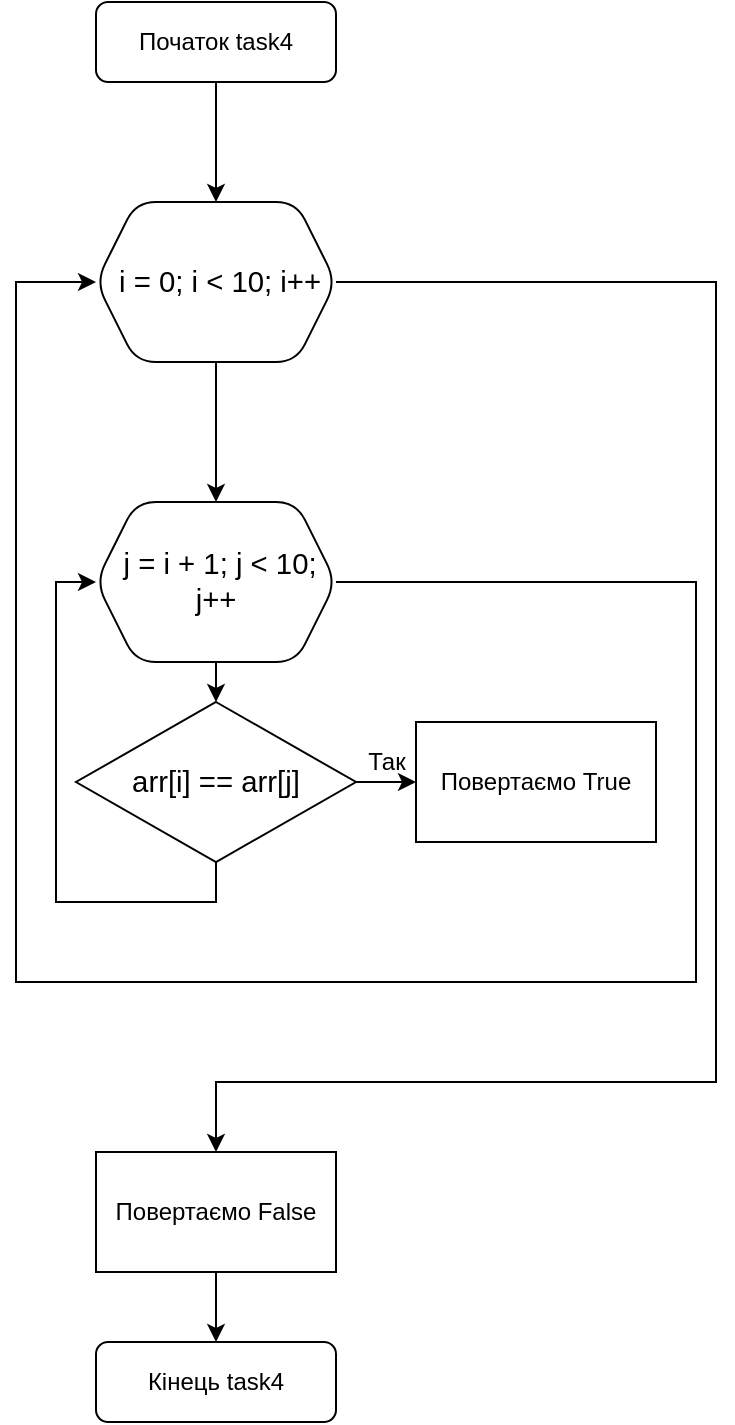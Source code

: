 <mxfile version="14.4.7" type="device"><diagram id="qmtTp1tMCzcSRsP4bWiW" name="Page-1"><mxGraphModel dx="1384" dy="731" grid="1" gridSize="10" guides="1" tooltips="1" connect="1" arrows="1" fold="1" page="1" pageScale="1" pageWidth="827" pageHeight="1169" math="0" shadow="0"><root><mxCell id="0"/><mxCell id="1" parent="0"/><mxCell id="T_yLgOLI5hkQQMkXe5O--17" value="" style="edgeStyle=orthogonalEdgeStyle;rounded=0;orthogonalLoop=1;jettySize=auto;html=1;" edge="1" parent="1" source="T_yLgOLI5hkQQMkXe5O--2" target="T_yLgOLI5hkQQMkXe5O--16"><mxGeometry relative="1" as="geometry"/></mxCell><mxCell id="T_yLgOLI5hkQQMkXe5O--2" value="Початок task4" style="rounded=1;whiteSpace=wrap;html=1;fontSize=12;glass=0;strokeWidth=1;shadow=0;" vertex="1" parent="1"><mxGeometry x="160" y="10" width="120" height="40" as="geometry"/></mxCell><mxCell id="T_yLgOLI5hkQQMkXe5O--3" value="Кінець task4" style="rounded=1;whiteSpace=wrap;html=1;fontSize=12;glass=0;strokeWidth=1;shadow=0;" vertex="1" parent="1"><mxGeometry x="160" y="680" width="120" height="40" as="geometry"/></mxCell><mxCell id="T_yLgOLI5hkQQMkXe5O--6" value="" style="edgeStyle=orthogonalEdgeStyle;rounded=0;orthogonalLoop=1;jettySize=auto;html=1;" edge="1" parent="1" source="T_yLgOLI5hkQQMkXe5O--8"><mxGeometry relative="1" as="geometry"><mxPoint x="220" y="360" as="targetPoint"/></mxGeometry></mxCell><mxCell id="T_yLgOLI5hkQQMkXe5O--20" style="edgeStyle=orthogonalEdgeStyle;rounded=0;orthogonalLoop=1;jettySize=auto;html=1;exitX=1;exitY=0.5;exitDx=0;exitDy=0;entryX=0;entryY=0.5;entryDx=0;entryDy=0;" edge="1" parent="1" source="T_yLgOLI5hkQQMkXe5O--8" target="T_yLgOLI5hkQQMkXe5O--16"><mxGeometry relative="1" as="geometry"><mxPoint x="90" y="150" as="targetPoint"/><Array as="points"><mxPoint x="460" y="300"/><mxPoint x="460" y="500"/><mxPoint x="120" y="500"/><mxPoint x="120" y="150"/></Array></mxGeometry></mxCell><mxCell id="T_yLgOLI5hkQQMkXe5O--8" value="&lt;span id=&quot;docs-internal-guid-4c9b2063-7fff-ea54-ed30-79b918d0f857&quot;&gt;&lt;span style=&quot;font-size: 11pt ; font-family: &amp;#34;calibri&amp;#34; , sans-serif ; background-color: transparent ; vertical-align: baseline&quot;&gt;&amp;nbsp;j = i + 1; j &amp;lt; 10; j++&lt;/span&gt;&lt;/span&gt;" style="shape=hexagon;perimeter=hexagonPerimeter2;whiteSpace=wrap;html=1;fixedSize=1;rounded=1;shadow=0;strokeWidth=1;glass=0;" vertex="1" parent="1"><mxGeometry x="160" y="260" width="120" height="80" as="geometry"/></mxCell><mxCell id="T_yLgOLI5hkQQMkXe5O--9" value="" style="edgeStyle=orthogonalEdgeStyle;rounded=0;orthogonalLoop=1;jettySize=auto;html=1;" edge="1" parent="1" source="T_yLgOLI5hkQQMkXe5O--10" target="T_yLgOLI5hkQQMkXe5O--12"><mxGeometry relative="1" as="geometry"/></mxCell><mxCell id="T_yLgOLI5hkQQMkXe5O--19" style="edgeStyle=orthogonalEdgeStyle;rounded=0;orthogonalLoop=1;jettySize=auto;html=1;exitX=0.5;exitY=1;exitDx=0;exitDy=0;entryX=0;entryY=0.5;entryDx=0;entryDy=0;" edge="1" parent="1" source="T_yLgOLI5hkQQMkXe5O--10" target="T_yLgOLI5hkQQMkXe5O--8"><mxGeometry relative="1" as="geometry"><mxPoint x="130" y="300" as="targetPoint"/><Array as="points"><mxPoint x="220" y="460"/><mxPoint x="140" y="460"/><mxPoint x="140" y="300"/></Array></mxGeometry></mxCell><mxCell id="T_yLgOLI5hkQQMkXe5O--10" value="&lt;span id=&quot;docs-internal-guid-3239bdd4-7fff-05d2-49c1-e8b8d7549b56&quot;&gt;&lt;span style=&quot;font-size: 11pt ; font-family: &amp;#34;calibri&amp;#34; , sans-serif ; background-color: transparent ; vertical-align: baseline&quot;&gt;arr[i] == arr[j]&lt;/span&gt;&lt;/span&gt;" style="rhombus;whiteSpace=wrap;html=1;" vertex="1" parent="1"><mxGeometry x="150" y="360" width="140" height="80" as="geometry"/></mxCell><mxCell id="T_yLgOLI5hkQQMkXe5O--12" value="Повертаємо True" style="whiteSpace=wrap;html=1;" vertex="1" parent="1"><mxGeometry x="320" y="370" width="120" height="60" as="geometry"/></mxCell><mxCell id="T_yLgOLI5hkQQMkXe5O--13" value="Так" style="text;html=1;align=center;verticalAlign=middle;resizable=0;points=[];autosize=1;" vertex="1" parent="1"><mxGeometry x="290" y="380" width="30" height="20" as="geometry"/></mxCell><mxCell id="T_yLgOLI5hkQQMkXe5O--14" style="edgeStyle=orthogonalEdgeStyle;rounded=0;orthogonalLoop=1;jettySize=auto;html=1;exitX=0.5;exitY=1;exitDx=0;exitDy=0;entryX=0.5;entryY=0;entryDx=0;entryDy=0;" edge="1" parent="1" source="T_yLgOLI5hkQQMkXe5O--16" target="T_yLgOLI5hkQQMkXe5O--8"><mxGeometry relative="1" as="geometry"><mxPoint x="220" y="230" as="sourcePoint"/></mxGeometry></mxCell><mxCell id="T_yLgOLI5hkQQMkXe5O--21" style="edgeStyle=orthogonalEdgeStyle;rounded=0;orthogonalLoop=1;jettySize=auto;html=1;exitX=1;exitY=0.5;exitDx=0;exitDy=0;entryX=0.5;entryY=0;entryDx=0;entryDy=0;" edge="1" parent="1" source="T_yLgOLI5hkQQMkXe5O--16" target="T_yLgOLI5hkQQMkXe5O--18"><mxGeometry relative="1" as="geometry"><mxPoint x="240" y="560" as="targetPoint"/><Array as="points"><mxPoint x="470" y="150"/><mxPoint x="470" y="550"/><mxPoint x="220" y="550"/></Array></mxGeometry></mxCell><mxCell id="T_yLgOLI5hkQQMkXe5O--16" value="&lt;span id=&quot;docs-internal-guid-ea2d6341-7fff-c52e-f357-d4ca5caa0adf&quot;&gt;&lt;span style=&quot;font-size: 11pt ; font-family: &amp;#34;calibri&amp;#34; , sans-serif ; background-color: transparent ; vertical-align: baseline&quot;&gt;&amp;nbsp;i = 0; i &amp;lt; 10; i++&lt;/span&gt;&lt;/span&gt;" style="shape=hexagon;perimeter=hexagonPerimeter2;whiteSpace=wrap;html=1;fixedSize=1;rounded=1;shadow=0;strokeWidth=1;glass=0;" vertex="1" parent="1"><mxGeometry x="160" y="110" width="120" height="80" as="geometry"/></mxCell><mxCell id="T_yLgOLI5hkQQMkXe5O--22" style="edgeStyle=orthogonalEdgeStyle;rounded=0;orthogonalLoop=1;jettySize=auto;html=1;exitX=0.5;exitY=1;exitDx=0;exitDy=0;entryX=0.5;entryY=0;entryDx=0;entryDy=0;" edge="1" parent="1" source="T_yLgOLI5hkQQMkXe5O--18" target="T_yLgOLI5hkQQMkXe5O--3"><mxGeometry relative="1" as="geometry"/></mxCell><mxCell id="T_yLgOLI5hkQQMkXe5O--18" value="Повертаємо False" style="whiteSpace=wrap;html=1;" vertex="1" parent="1"><mxGeometry x="160" y="585" width="120" height="60" as="geometry"/></mxCell></root></mxGraphModel></diagram></mxfile>